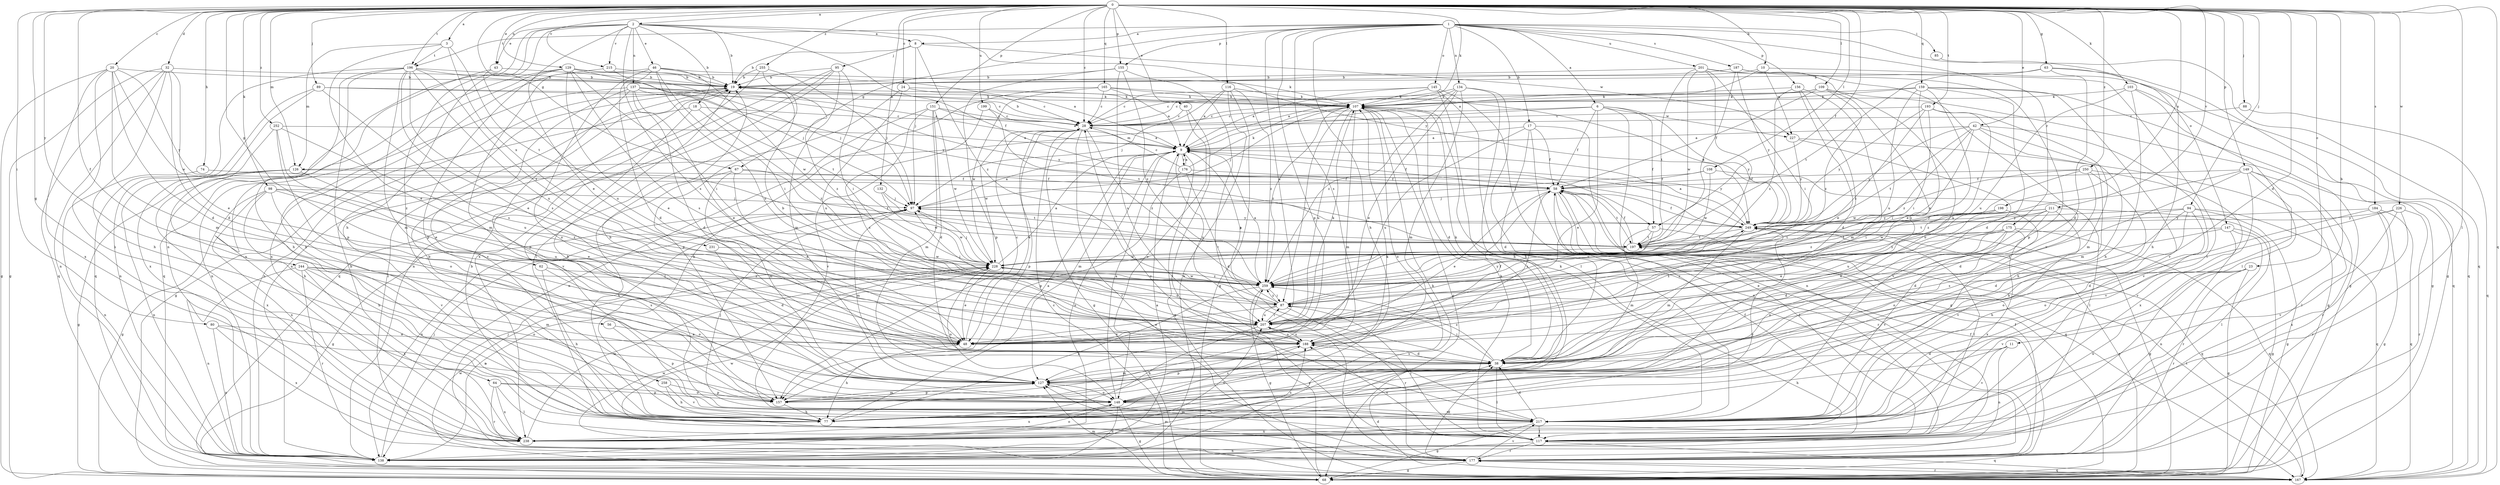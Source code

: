 strict digraph  {
0;
1;
2;
3;
6;
8;
9;
10;
11;
17;
18;
19;
20;
23;
24;
28;
32;
38;
40;
42;
43;
46;
48;
56;
57;
58;
62;
63;
64;
67;
68;
74;
77;
80;
85;
87;
88;
89;
94;
95;
97;
98;
103;
107;
108;
109;
116;
117;
126;
127;
129;
132;
134;
137;
138;
145;
147;
148;
149;
151;
155;
156;
157;
159;
165;
167;
175;
176;
177;
184;
187;
188;
193;
196;
197;
198;
199;
201;
207;
211;
215;
217;
226;
227;
228;
231;
238;
244;
249;
250;
252;
255;
258;
259;
0 -> 2  [label=a];
0 -> 3  [label=a];
0 -> 10  [label=b];
0 -> 11  [label=b];
0 -> 20  [label=c];
0 -> 23  [label=c];
0 -> 24  [label=c];
0 -> 28  [label=c];
0 -> 32  [label=d];
0 -> 38  [label=d];
0 -> 40  [label=e];
0 -> 42  [label=e];
0 -> 43  [label=e];
0 -> 56  [label=f];
0 -> 57  [label=f];
0 -> 62  [label=g];
0 -> 63  [label=g];
0 -> 64  [label=g];
0 -> 67  [label=g];
0 -> 74  [label=h];
0 -> 80  [label=i];
0 -> 88  [label=j];
0 -> 89  [label=j];
0 -> 94  [label=j];
0 -> 98  [label=k];
0 -> 103  [label=k];
0 -> 107  [label=k];
0 -> 108  [label=l];
0 -> 109  [label=l];
0 -> 116  [label=l];
0 -> 117  [label=l];
0 -> 126  [label=m];
0 -> 129  [label=n];
0 -> 132  [label=n];
0 -> 149  [label=p];
0 -> 151  [label=p];
0 -> 155  [label=p];
0 -> 159  [label=q];
0 -> 165  [label=q];
0 -> 167  [label=q];
0 -> 184  [label=s];
0 -> 193  [label=t];
0 -> 196  [label=t];
0 -> 198  [label=u];
0 -> 199  [label=u];
0 -> 211  [label=v];
0 -> 215  [label=v];
0 -> 226  [label=w];
0 -> 244  [label=y];
0 -> 250  [label=z];
0 -> 252  [label=z];
0 -> 255  [label=z];
1 -> 6  [label=a];
1 -> 8  [label=a];
1 -> 17  [label=b];
1 -> 67  [label=g];
1 -> 77  [label=h];
1 -> 85  [label=i];
1 -> 134  [label=n];
1 -> 145  [label=o];
1 -> 147  [label=o];
1 -> 155  [label=p];
1 -> 156  [label=p];
1 -> 157  [label=p];
1 -> 175  [label=r];
1 -> 187  [label=s];
1 -> 188  [label=s];
1 -> 196  [label=t];
1 -> 201  [label=u];
1 -> 207  [label=u];
2 -> 8  [label=a];
2 -> 18  [label=b];
2 -> 19  [label=b];
2 -> 43  [label=e];
2 -> 46  [label=e];
2 -> 48  [label=e];
2 -> 57  [label=f];
2 -> 77  [label=h];
2 -> 137  [label=n];
2 -> 138  [label=n];
2 -> 188  [label=s];
2 -> 215  [label=v];
2 -> 249  [label=y];
2 -> 258  [label=z];
3 -> 48  [label=e];
3 -> 126  [label=m];
3 -> 196  [label=t];
3 -> 197  [label=t];
3 -> 231  [label=x];
6 -> 28  [label=c];
6 -> 48  [label=e];
6 -> 57  [label=f];
6 -> 58  [label=f];
6 -> 126  [label=m];
6 -> 138  [label=n];
6 -> 227  [label=w];
6 -> 249  [label=y];
8 -> 19  [label=b];
8 -> 95  [label=j];
8 -> 97  [label=j];
8 -> 227  [label=w];
8 -> 259  [label=z];
9 -> 58  [label=f];
9 -> 127  [label=m];
9 -> 138  [label=n];
9 -> 167  [label=q];
9 -> 176  [label=r];
9 -> 207  [label=u];
9 -> 249  [label=y];
10 -> 9  [label=a];
10 -> 19  [label=b];
10 -> 167  [label=q];
10 -> 227  [label=w];
11 -> 38  [label=d];
11 -> 77  [label=h];
11 -> 138  [label=n];
11 -> 217  [label=v];
17 -> 9  [label=a];
17 -> 38  [label=d];
17 -> 58  [label=f];
17 -> 68  [label=g];
17 -> 138  [label=n];
17 -> 207  [label=u];
18 -> 28  [label=c];
18 -> 68  [label=g];
18 -> 217  [label=v];
18 -> 259  [label=z];
19 -> 107  [label=k];
19 -> 138  [label=n];
19 -> 177  [label=r];
19 -> 259  [label=z];
20 -> 19  [label=b];
20 -> 38  [label=d];
20 -> 68  [label=g];
20 -> 77  [label=h];
20 -> 127  [label=m];
20 -> 228  [label=w];
20 -> 238  [label=x];
20 -> 249  [label=y];
23 -> 68  [label=g];
23 -> 177  [label=r];
23 -> 217  [label=v];
23 -> 238  [label=x];
23 -> 259  [label=z];
24 -> 28  [label=c];
24 -> 107  [label=k];
24 -> 157  [label=p];
24 -> 207  [label=u];
28 -> 9  [label=a];
28 -> 19  [label=b];
28 -> 48  [label=e];
28 -> 68  [label=g];
28 -> 157  [label=p];
28 -> 177  [label=r];
28 -> 228  [label=w];
28 -> 259  [label=z];
32 -> 19  [label=b];
32 -> 38  [label=d];
32 -> 48  [label=e];
32 -> 68  [label=g];
32 -> 77  [label=h];
32 -> 138  [label=n];
32 -> 167  [label=q];
38 -> 87  [label=i];
38 -> 107  [label=k];
38 -> 117  [label=l];
38 -> 127  [label=m];
38 -> 188  [label=s];
38 -> 259  [label=z];
40 -> 28  [label=c];
40 -> 117  [label=l];
40 -> 148  [label=o];
42 -> 9  [label=a];
42 -> 77  [label=h];
42 -> 87  [label=i];
42 -> 127  [label=m];
42 -> 197  [label=t];
42 -> 217  [label=v];
42 -> 249  [label=y];
42 -> 259  [label=z];
43 -> 19  [label=b];
43 -> 207  [label=u];
43 -> 238  [label=x];
46 -> 19  [label=b];
46 -> 38  [label=d];
46 -> 87  [label=i];
46 -> 107  [label=k];
46 -> 148  [label=o];
46 -> 207  [label=u];
46 -> 228  [label=w];
46 -> 238  [label=x];
48 -> 28  [label=c];
48 -> 77  [label=h];
56 -> 48  [label=e];
56 -> 157  [label=p];
57 -> 127  [label=m];
57 -> 167  [label=q];
57 -> 197  [label=t];
57 -> 259  [label=z];
58 -> 48  [label=e];
58 -> 97  [label=j];
58 -> 117  [label=l];
58 -> 167  [label=q];
58 -> 177  [label=r];
58 -> 188  [label=s];
58 -> 197  [label=t];
62 -> 77  [label=h];
62 -> 148  [label=o];
62 -> 259  [label=z];
63 -> 19  [label=b];
63 -> 38  [label=d];
63 -> 68  [label=g];
63 -> 77  [label=h];
63 -> 197  [label=t];
64 -> 117  [label=l];
64 -> 148  [label=o];
64 -> 157  [label=p];
64 -> 177  [label=r];
64 -> 238  [label=x];
67 -> 48  [label=e];
67 -> 58  [label=f];
67 -> 77  [label=h];
67 -> 127  [label=m];
67 -> 197  [label=t];
68 -> 28  [label=c];
68 -> 58  [label=f];
68 -> 127  [label=m];
68 -> 228  [label=w];
68 -> 249  [label=y];
68 -> 259  [label=z];
74 -> 58  [label=f];
74 -> 138  [label=n];
77 -> 9  [label=a];
77 -> 19  [label=b];
80 -> 48  [label=e];
80 -> 138  [label=n];
80 -> 148  [label=o];
80 -> 238  [label=x];
85 -> 167  [label=q];
87 -> 9  [label=a];
87 -> 48  [label=e];
87 -> 97  [label=j];
87 -> 177  [label=r];
87 -> 207  [label=u];
87 -> 249  [label=y];
87 -> 259  [label=z];
88 -> 28  [label=c];
88 -> 167  [label=q];
89 -> 28  [label=c];
89 -> 107  [label=k];
89 -> 138  [label=n];
89 -> 188  [label=s];
89 -> 238  [label=x];
94 -> 38  [label=d];
94 -> 68  [label=g];
94 -> 77  [label=h];
94 -> 148  [label=o];
94 -> 167  [label=q];
94 -> 197  [label=t];
94 -> 249  [label=y];
95 -> 19  [label=b];
95 -> 87  [label=i];
95 -> 127  [label=m];
95 -> 138  [label=n];
95 -> 167  [label=q];
95 -> 238  [label=x];
97 -> 9  [label=a];
97 -> 68  [label=g];
97 -> 127  [label=m];
97 -> 138  [label=n];
97 -> 228  [label=w];
97 -> 249  [label=y];
98 -> 68  [label=g];
98 -> 77  [label=h];
98 -> 97  [label=j];
98 -> 207  [label=u];
98 -> 217  [label=v];
98 -> 238  [label=x];
98 -> 259  [label=z];
103 -> 77  [label=h];
103 -> 107  [label=k];
103 -> 117  [label=l];
103 -> 167  [label=q];
103 -> 207  [label=u];
107 -> 28  [label=c];
107 -> 38  [label=d];
107 -> 68  [label=g];
107 -> 87  [label=i];
107 -> 97  [label=j];
107 -> 127  [label=m];
107 -> 148  [label=o];
107 -> 207  [label=u];
107 -> 259  [label=z];
108 -> 58  [label=f];
108 -> 97  [label=j];
108 -> 117  [label=l];
108 -> 228  [label=w];
109 -> 28  [label=c];
109 -> 58  [label=f];
109 -> 68  [label=g];
109 -> 107  [label=k];
109 -> 207  [label=u];
109 -> 259  [label=z];
116 -> 9  [label=a];
116 -> 68  [label=g];
116 -> 97  [label=j];
116 -> 107  [label=k];
116 -> 138  [label=n];
116 -> 259  [label=z];
117 -> 19  [label=b];
117 -> 58  [label=f];
117 -> 87  [label=i];
117 -> 107  [label=k];
117 -> 127  [label=m];
117 -> 138  [label=n];
117 -> 167  [label=q];
117 -> 177  [label=r];
117 -> 188  [label=s];
126 -> 48  [label=e];
126 -> 58  [label=f];
126 -> 68  [label=g];
126 -> 138  [label=n];
126 -> 238  [label=x];
127 -> 19  [label=b];
127 -> 148  [label=o];
127 -> 157  [label=p];
129 -> 9  [label=a];
129 -> 19  [label=b];
129 -> 48  [label=e];
129 -> 77  [label=h];
129 -> 87  [label=i];
129 -> 97  [label=j];
129 -> 157  [label=p];
129 -> 167  [label=q];
129 -> 188  [label=s];
132 -> 97  [label=j];
132 -> 197  [label=t];
132 -> 228  [label=w];
134 -> 9  [label=a];
134 -> 48  [label=e];
134 -> 77  [label=h];
134 -> 107  [label=k];
134 -> 127  [label=m];
134 -> 217  [label=v];
134 -> 259  [label=z];
137 -> 9  [label=a];
137 -> 38  [label=d];
137 -> 48  [label=e];
137 -> 107  [label=k];
137 -> 138  [label=n];
137 -> 157  [label=p];
137 -> 197  [label=t];
137 -> 217  [label=v];
137 -> 249  [label=y];
138 -> 9  [label=a];
138 -> 97  [label=j];
138 -> 107  [label=k];
145 -> 9  [label=a];
145 -> 28  [label=c];
145 -> 77  [label=h];
145 -> 107  [label=k];
145 -> 117  [label=l];
145 -> 177  [label=r];
147 -> 68  [label=g];
147 -> 138  [label=n];
147 -> 177  [label=r];
147 -> 188  [label=s];
147 -> 197  [label=t];
148 -> 9  [label=a];
148 -> 68  [label=g];
148 -> 138  [label=n];
148 -> 188  [label=s];
148 -> 217  [label=v];
148 -> 238  [label=x];
149 -> 58  [label=f];
149 -> 117  [label=l];
149 -> 177  [label=r];
149 -> 188  [label=s];
149 -> 217  [label=v];
149 -> 238  [label=x];
149 -> 259  [label=z];
151 -> 9  [label=a];
151 -> 28  [label=c];
151 -> 38  [label=d];
151 -> 127  [label=m];
151 -> 138  [label=n];
151 -> 217  [label=v];
151 -> 228  [label=w];
155 -> 19  [label=b];
155 -> 157  [label=p];
155 -> 188  [label=s];
155 -> 217  [label=v];
155 -> 259  [label=z];
156 -> 38  [label=d];
156 -> 48  [label=e];
156 -> 107  [label=k];
156 -> 127  [label=m];
156 -> 259  [label=z];
157 -> 77  [label=h];
157 -> 107  [label=k];
157 -> 127  [label=m];
159 -> 28  [label=c];
159 -> 38  [label=d];
159 -> 48  [label=e];
159 -> 68  [label=g];
159 -> 107  [label=k];
159 -> 188  [label=s];
159 -> 207  [label=u];
159 -> 217  [label=v];
165 -> 9  [label=a];
165 -> 28  [label=c];
165 -> 77  [label=h];
165 -> 107  [label=k];
165 -> 228  [label=w];
165 -> 249  [label=y];
167 -> 38  [label=d];
167 -> 177  [label=r];
167 -> 197  [label=t];
167 -> 228  [label=w];
175 -> 38  [label=d];
175 -> 48  [label=e];
175 -> 148  [label=o];
175 -> 167  [label=q];
175 -> 197  [label=t];
175 -> 217  [label=v];
175 -> 238  [label=x];
176 -> 9  [label=a];
176 -> 28  [label=c];
176 -> 38  [label=d];
176 -> 58  [label=f];
176 -> 107  [label=k];
176 -> 157  [label=p];
177 -> 38  [label=d];
177 -> 58  [label=f];
177 -> 68  [label=g];
177 -> 97  [label=j];
177 -> 127  [label=m];
177 -> 167  [label=q];
177 -> 217  [label=v];
177 -> 228  [label=w];
184 -> 68  [label=g];
184 -> 148  [label=o];
184 -> 167  [label=q];
184 -> 177  [label=r];
184 -> 249  [label=y];
187 -> 19  [label=b];
187 -> 117  [label=l];
187 -> 157  [label=p];
187 -> 197  [label=t];
187 -> 249  [label=y];
188 -> 38  [label=d];
188 -> 58  [label=f];
188 -> 157  [label=p];
188 -> 207  [label=u];
193 -> 28  [label=c];
193 -> 87  [label=i];
193 -> 127  [label=m];
193 -> 207  [label=u];
193 -> 249  [label=y];
193 -> 259  [label=z];
196 -> 19  [label=b];
196 -> 48  [label=e];
196 -> 77  [label=h];
196 -> 127  [label=m];
196 -> 157  [label=p];
196 -> 167  [label=q];
196 -> 188  [label=s];
196 -> 207  [label=u];
196 -> 249  [label=y];
196 -> 259  [label=z];
197 -> 58  [label=f];
197 -> 97  [label=j];
197 -> 228  [label=w];
198 -> 48  [label=e];
198 -> 148  [label=o];
198 -> 249  [label=y];
198 -> 259  [label=z];
199 -> 28  [label=c];
199 -> 188  [label=s];
199 -> 197  [label=t];
201 -> 19  [label=b];
201 -> 87  [label=i];
201 -> 148  [label=o];
201 -> 197  [label=t];
201 -> 217  [label=v];
201 -> 228  [label=w];
201 -> 259  [label=z];
207 -> 19  [label=b];
207 -> 48  [label=e];
207 -> 77  [label=h];
207 -> 87  [label=i];
207 -> 107  [label=k];
207 -> 177  [label=r];
207 -> 188  [label=s];
211 -> 38  [label=d];
211 -> 48  [label=e];
211 -> 117  [label=l];
211 -> 207  [label=u];
211 -> 217  [label=v];
211 -> 228  [label=w];
211 -> 249  [label=y];
211 -> 259  [label=z];
215 -> 19  [label=b];
215 -> 97  [label=j];
215 -> 127  [label=m];
217 -> 19  [label=b];
217 -> 28  [label=c];
217 -> 38  [label=d];
217 -> 68  [label=g];
217 -> 97  [label=j];
217 -> 107  [label=k];
217 -> 117  [label=l];
217 -> 238  [label=x];
226 -> 38  [label=d];
226 -> 177  [label=r];
226 -> 217  [label=v];
226 -> 238  [label=x];
226 -> 249  [label=y];
227 -> 68  [label=g];
227 -> 217  [label=v];
227 -> 249  [label=y];
228 -> 9  [label=a];
228 -> 48  [label=e];
228 -> 97  [label=j];
228 -> 138  [label=n];
228 -> 148  [label=o];
228 -> 207  [label=u];
228 -> 259  [label=z];
231 -> 38  [label=d];
231 -> 228  [label=w];
238 -> 19  [label=b];
238 -> 148  [label=o];
238 -> 188  [label=s];
238 -> 207  [label=u];
238 -> 228  [label=w];
238 -> 249  [label=y];
244 -> 127  [label=m];
244 -> 138  [label=n];
244 -> 148  [label=o];
244 -> 177  [label=r];
244 -> 188  [label=s];
244 -> 238  [label=x];
244 -> 259  [label=z];
249 -> 9  [label=a];
249 -> 58  [label=f];
249 -> 68  [label=g];
249 -> 117  [label=l];
249 -> 127  [label=m];
249 -> 197  [label=t];
250 -> 38  [label=d];
250 -> 58  [label=f];
250 -> 77  [label=h];
250 -> 87  [label=i];
250 -> 217  [label=v];
250 -> 228  [label=w];
252 -> 9  [label=a];
252 -> 48  [label=e];
252 -> 77  [label=h];
252 -> 148  [label=o];
252 -> 207  [label=u];
255 -> 19  [label=b];
255 -> 97  [label=j];
255 -> 117  [label=l];
255 -> 138  [label=n];
258 -> 77  [label=h];
258 -> 157  [label=p];
258 -> 217  [label=v];
259 -> 9  [label=a];
259 -> 68  [label=g];
259 -> 77  [label=h];
259 -> 87  [label=i];
259 -> 228  [label=w];
}
